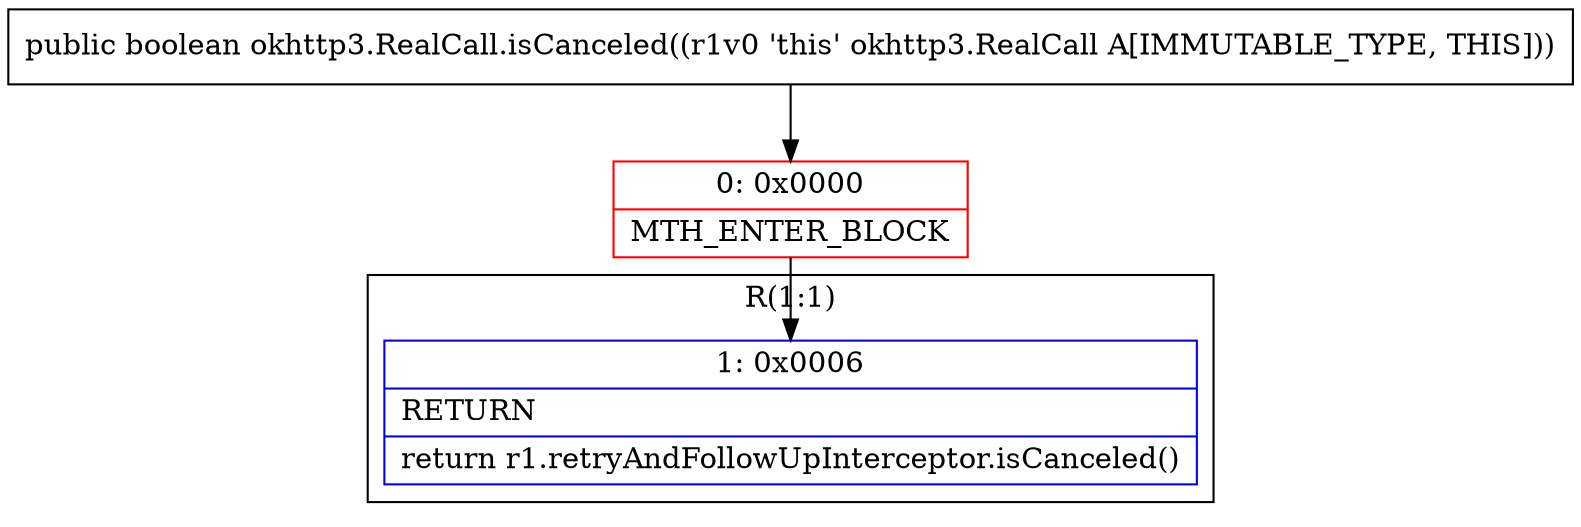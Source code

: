 digraph "CFG forokhttp3.RealCall.isCanceled()Z" {
subgraph cluster_Region_472769720 {
label = "R(1:1)";
node [shape=record,color=blue];
Node_1 [shape=record,label="{1\:\ 0x0006|RETURN\l|return r1.retryAndFollowUpInterceptor.isCanceled()\l}"];
}
Node_0 [shape=record,color=red,label="{0\:\ 0x0000|MTH_ENTER_BLOCK\l}"];
MethodNode[shape=record,label="{public boolean okhttp3.RealCall.isCanceled((r1v0 'this' okhttp3.RealCall A[IMMUTABLE_TYPE, THIS])) }"];
MethodNode -> Node_0;
Node_0 -> Node_1;
}

